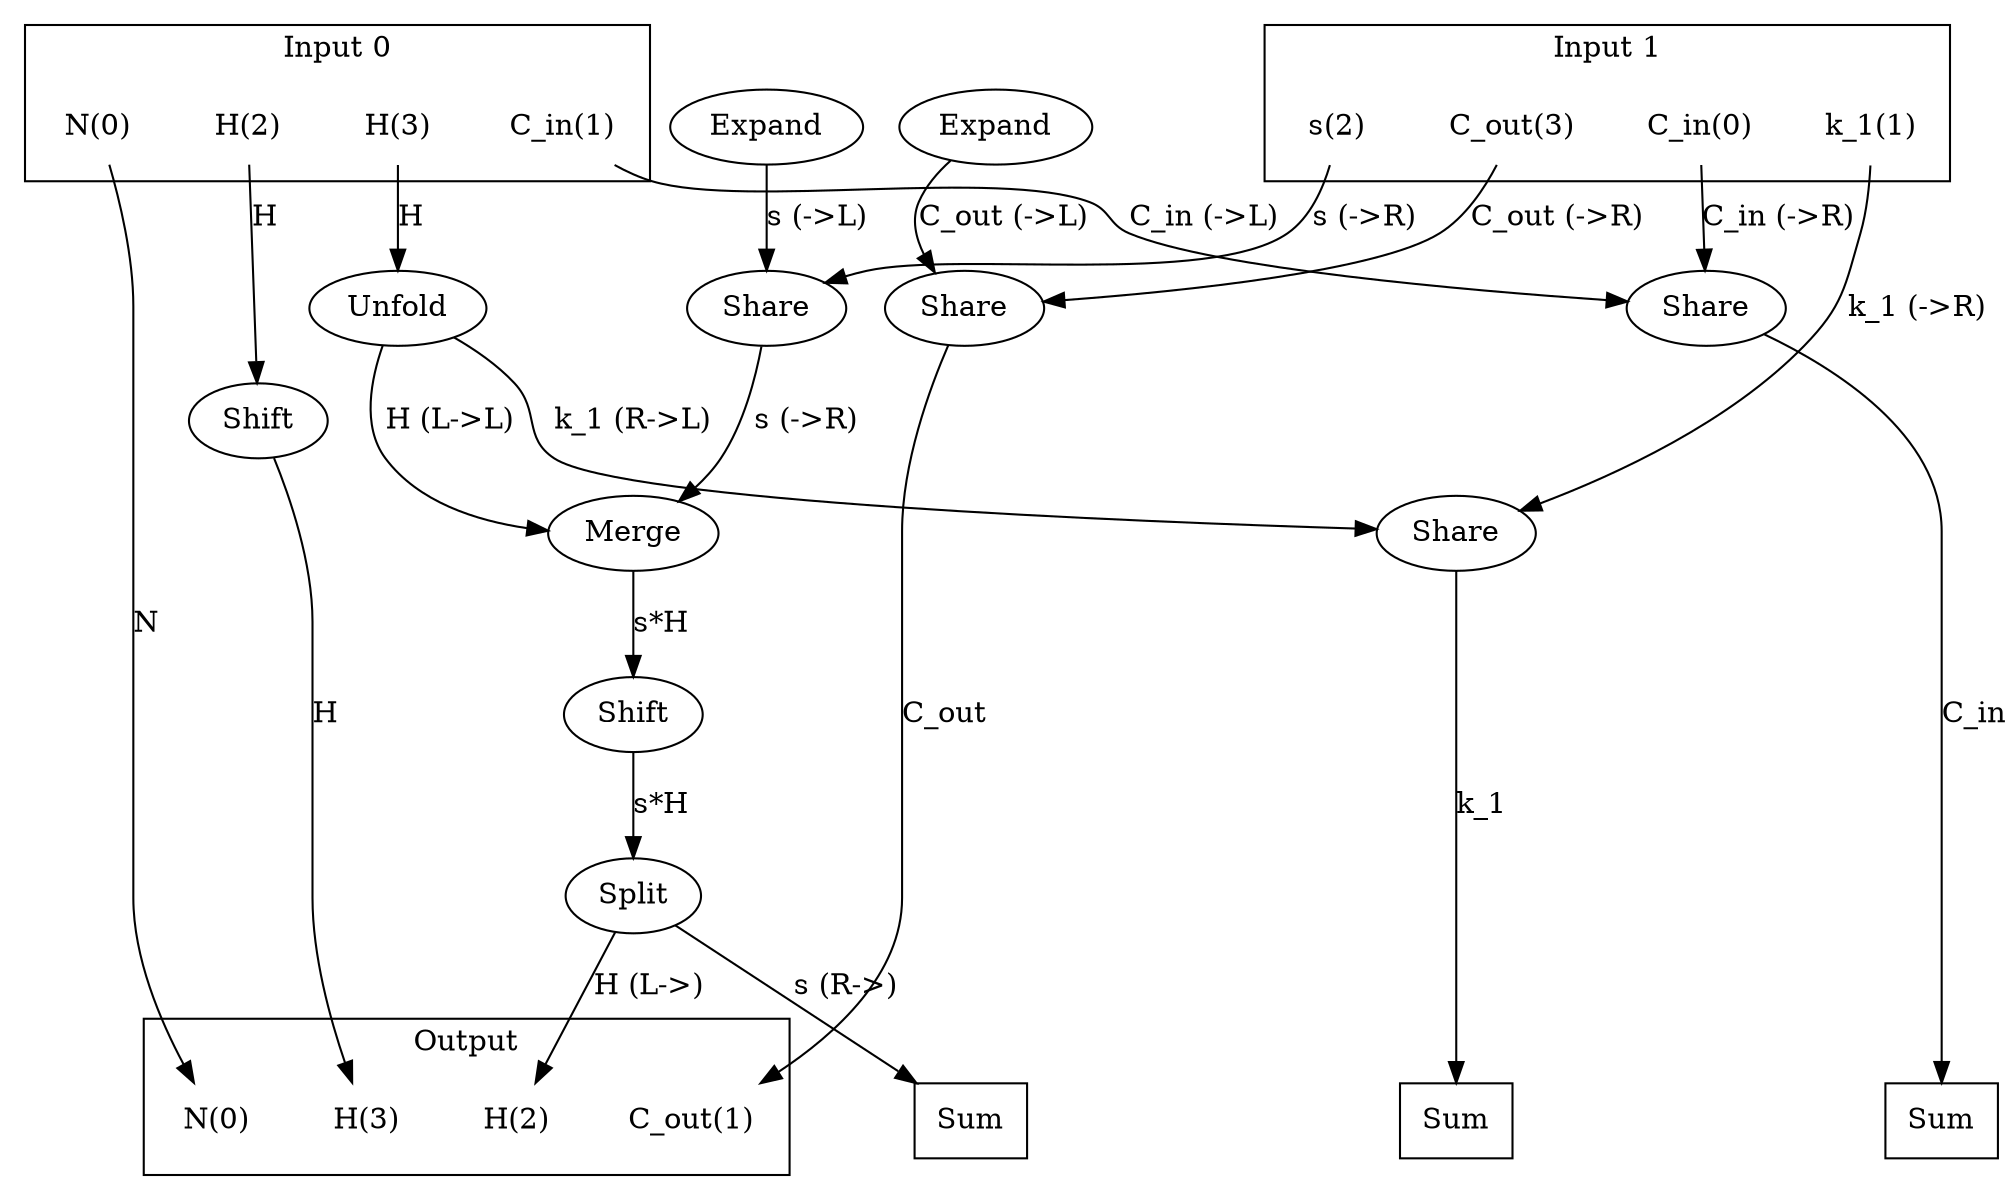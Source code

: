 digraph kernel_generated {
newrank = true;
op_0x55e87a5a9eb8 [label="Expand"];
op_0x55e87a5aa7b0 [label="Shift"];
op_0x55e87a635f80 [label="Share"];
op_0x55e87a6382b0 [label="Merge"];
op_0x55e87a652960 [label="Share"];
op_0x55e87a6617a0 [label="Split"];
op_0x55e87b24a520 [label="Shift"];
op_0x55e87b370420 [label="Share"];
op_0x55e87b7ebcf8 [label="Expand"];
op_0x55e87bba7300 [label="Unfold"];
op_0x7f44e0004460 [label="Share"];
reduce_0x7f3e54002de8 [label="Sum", shape=box];
reduce_0x7f3e54001998 [label="Sum", shape=box];
reduce_0x7f3e54005c48 [label="Sum", shape=box];
subgraph cluster_out {
label = "Output";
out_0 [label="N(0)", shape=none];
out_1 [label="C_out(1)", shape=none];
out_2 [label="H(2)", shape=none];
out_3 [label="H(3)", shape=none];
}
{ rank = same;
reduce_0x7f3e54002de8;
reduce_0x7f3e54001998;
reduce_0x7f3e54005c48;
out_0;
out_1;
out_2;
out_3;
}
subgraph cluster_in_0 {
label = "Input 0";
in_0_0 [label="N(0)", shape=none];
in_0_1 [label="C_in(1)", shape=none];
in_0_2 [label="H(2)", shape=none];
in_0_3 [label="H(3)", shape=none];
}
subgraph cluster_in_1 {
label = "Input 1";
in_1_0 [label="C_in(0)", shape=none];
in_1_1 [label="k_1(1)", shape=none];
in_1_2 [label="s(2)", shape=none];
in_1_3 [label="C_out(3)", shape=none];
}
{ rank = same;
in_0_0;
in_0_1;
in_0_2;
in_0_3;
in_1_0;
in_1_1;
in_1_2;
in_1_3;
}
in_0_0 -> out_0 [label="N"];
in_0_1 -> op_0x55e87a652960 [label="C_in (->L)"];
in_0_2 -> op_0x55e87a5aa7b0 [label="H"];
in_0_3 -> op_0x55e87bba7300 [label="H"];
in_1_0 -> op_0x55e87a652960 [label="C_in (->R)"];
in_1_1 -> op_0x7f44e0004460 [label="k_1 (->R)"];
in_1_2 -> op_0x55e87b370420 [label="s (->R)"];
in_1_3 -> op_0x55e87a635f80 [label="C_out (->R)"];
op_0x55e87a635f80 -> out_1 [label="C_out"];
op_0x55e87a6617a0 -> out_2 [label="H (L->)"];
op_0x55e87a5aa7b0 -> out_3 [label="H"];
op_0x55e87a5a9eb8 -> op_0x55e87a635f80 [label="C_out (->L)"];
op_0x55e87bba7300 -> op_0x55e87a6382b0 [label="H (L->L)"];
op_0x55e87b370420 -> op_0x55e87a6382b0 [label="s (->R)"];
op_0x55e87b24a520 -> op_0x55e87a6617a0 [label="s*H"];
op_0x55e87a6382b0 -> op_0x55e87b24a520 [label="s*H"];
op_0x55e87b7ebcf8 -> op_0x55e87b370420 [label="s (->L)"];
op_0x7f44e0004460 -> reduce_0x7f3e54001998 [label="k_1"];
op_0x55e87a6617a0 -> reduce_0x7f3e54002de8 [label="s (R->)"];
op_0x55e87a652960 -> reduce_0x7f3e54005c48 [label="C_in"];
op_0x55e87bba7300 -> op_0x7f44e0004460 [label="k_1 (R->L)"];
}
